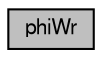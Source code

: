 digraph G
{
  bgcolor="transparent";
  edge [fontname="FreeSans",fontsize="10",labelfontname="FreeSans",labelfontsize="10"];
  node [fontname="FreeSans",fontsize="10",shape=record];
  rankdir=LR;
  Node1 [label="phiWr",height=0.2,width=0.4,color="black", fillcolor="grey75", style="filled" fontcolor="black"];
}
